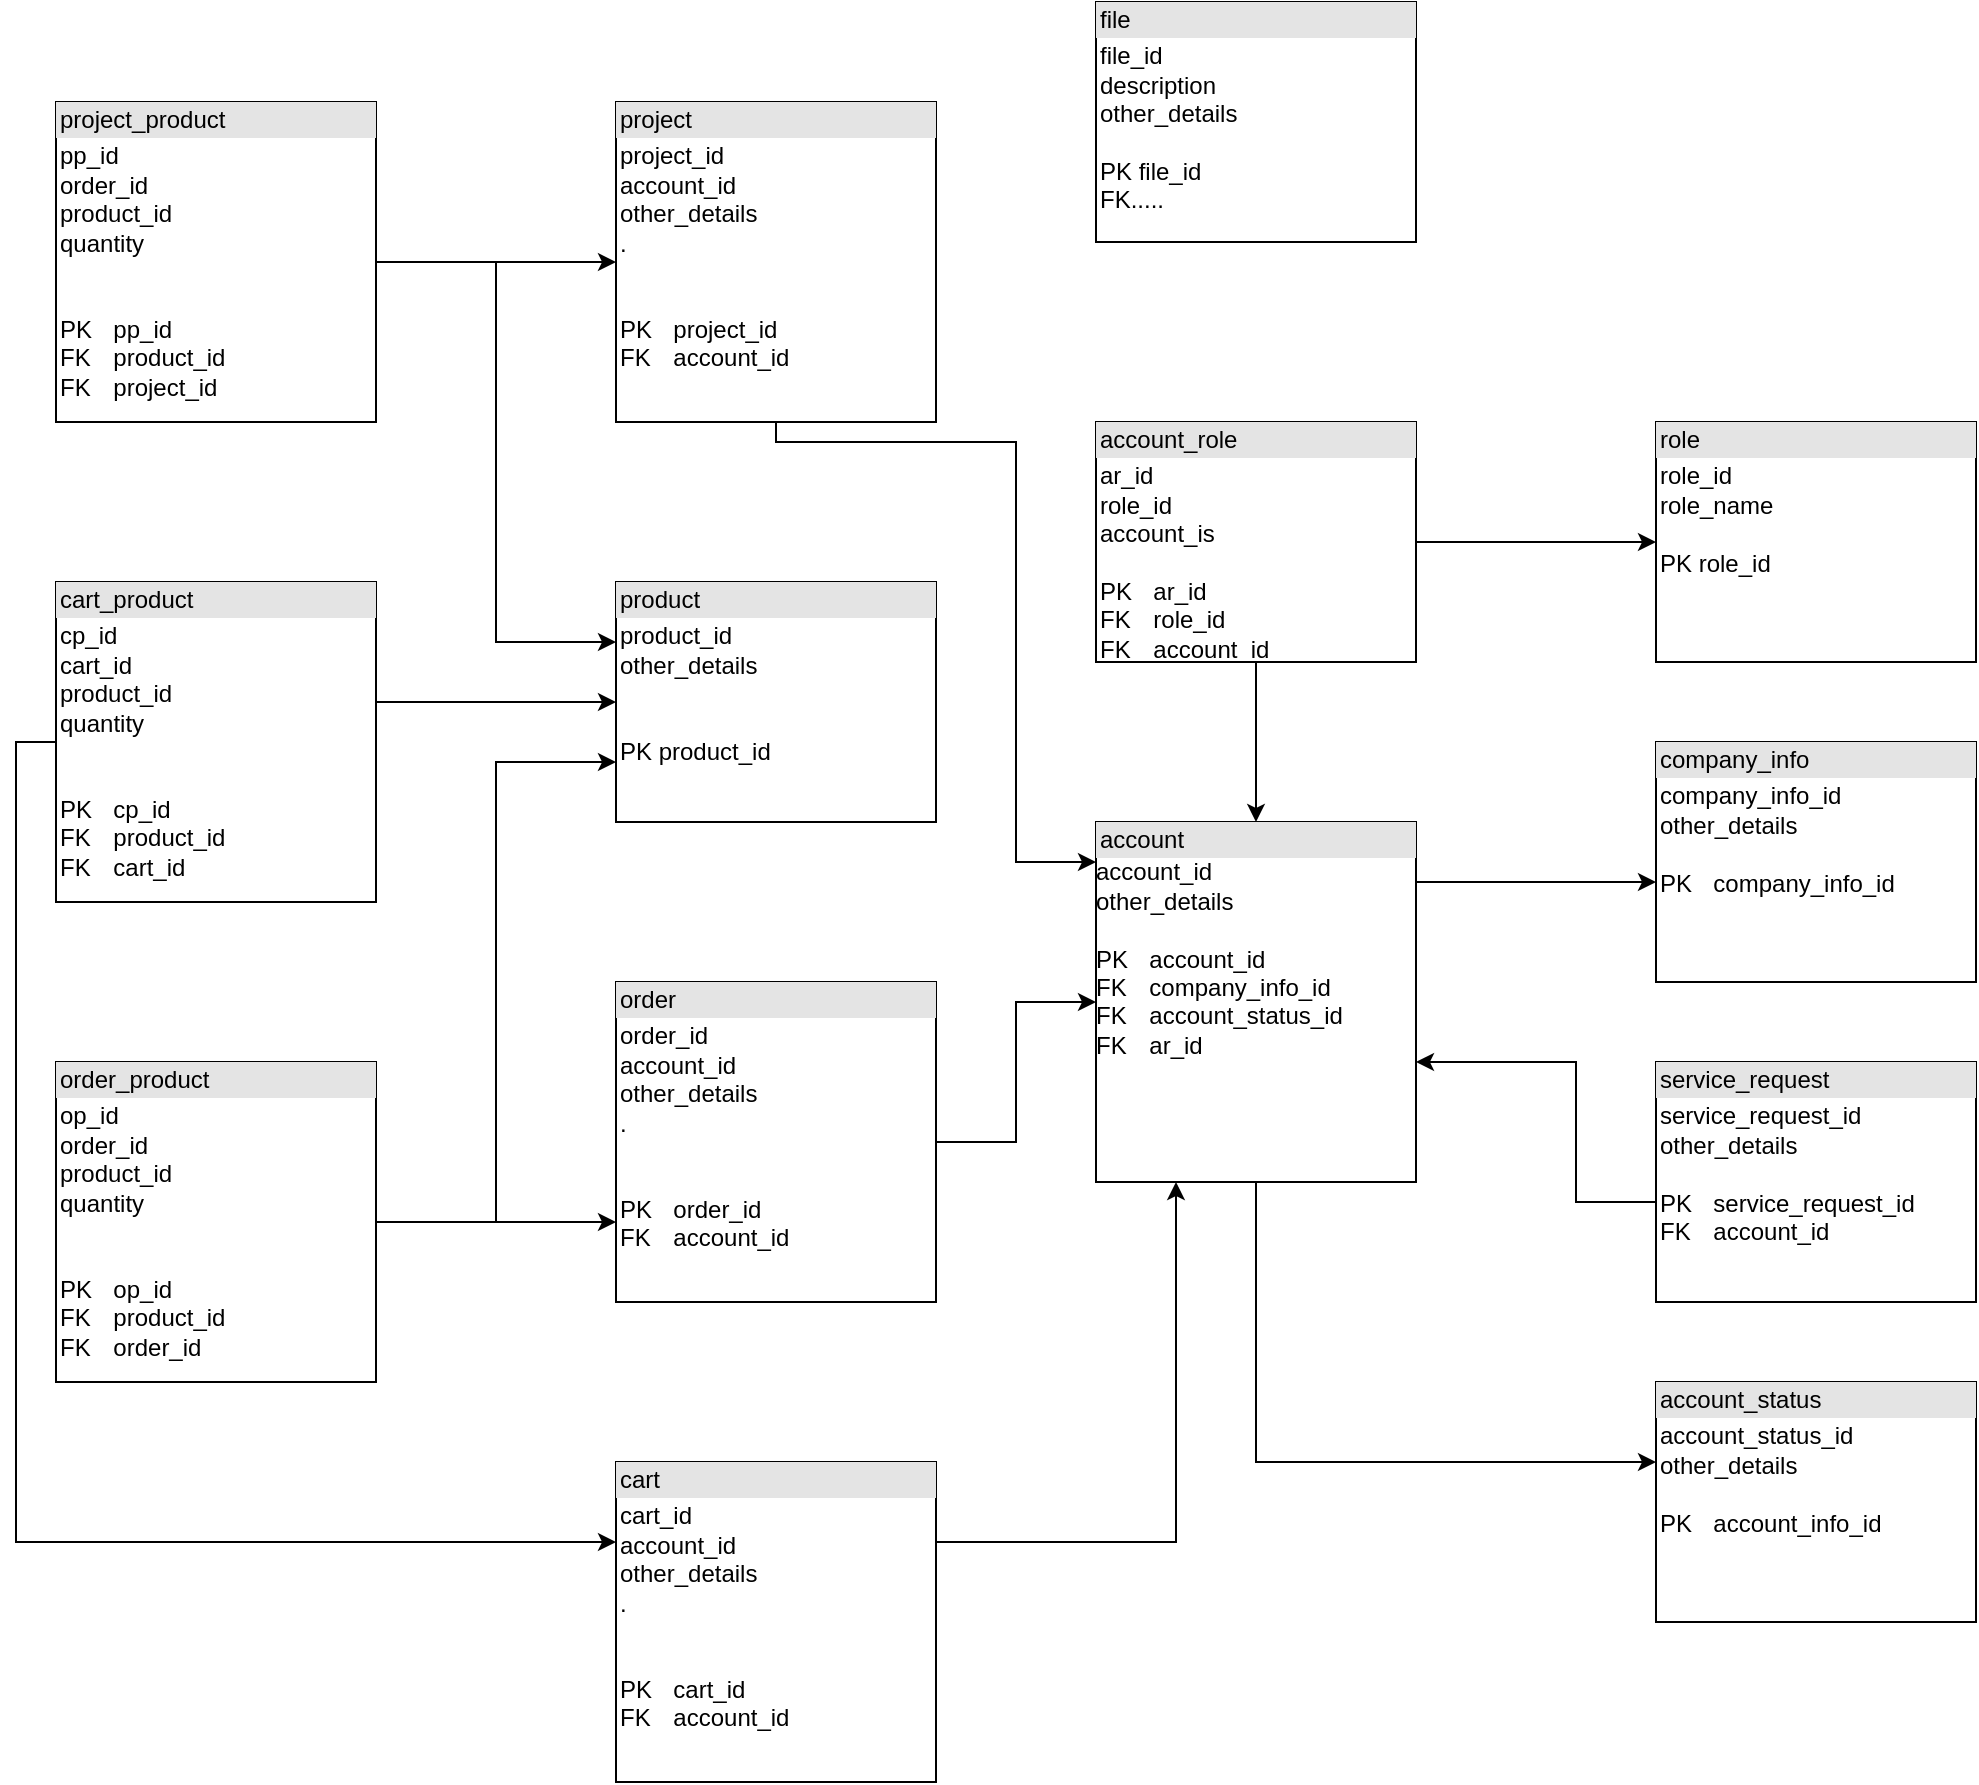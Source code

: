<mxfile version="24.2.8" type="github">
  <diagram name="Page-1" id="c4acf3e9-155e-7222-9cf6-157b1a14988f">
    <mxGraphModel dx="2085" dy="614" grid="1" gridSize="10" guides="1" tooltips="1" connect="1" arrows="1" fold="1" page="1" pageScale="1" pageWidth="850" pageHeight="1100" background="none" math="0" shadow="0">
      <root>
        <mxCell id="0" />
        <mxCell id="1" parent="0" />
        <mxCell id="9PMVTdHqtHLO4FlDm-59-1" value="&lt;div style=&quot;box-sizing:border-box;width:100%;background:#e4e4e4;padding:2px;&quot;&gt;account&lt;/div&gt;&lt;div&gt;account_id&lt;/div&gt;&lt;div&gt;other_details&lt;/div&gt;&lt;div&gt;&lt;br&gt;&lt;/div&gt;PK&lt;span style=&quot;white-space: pre;&quot;&gt;&#x9;&lt;/span&gt;account_id&lt;div&gt;FK&lt;span style=&quot;white-space: pre;&quot;&gt;&#x9;&lt;/span&gt;company_info_id&lt;/div&gt;&lt;div&gt;FK&lt;span style=&quot;white-space: pre;&quot;&gt;&#x9;&lt;/span&gt;account_status_id&lt;/div&gt;&lt;div&gt;FK&lt;span style=&quot;white-space: pre;&quot;&gt;&#x9;&lt;/span&gt;ar_id&lt;br&gt;&lt;div&gt;&lt;table style=&quot;width:100%;font-size:1em;&quot; cellpadding=&quot;2&quot; cellspacing=&quot;0&quot;&gt;&lt;tbody&gt;&lt;/tbody&gt;&lt;/table&gt;&lt;/div&gt;&lt;/div&gt;" style="verticalAlign=top;align=left;overflow=fill;html=1;whiteSpace=wrap;" parent="1" vertex="1">
          <mxGeometry x="120" y="840" width="160" height="180" as="geometry" />
        </mxCell>
        <mxCell id="9PMVTdHqtHLO4FlDm-59-3" value="&lt;div style=&quot;box-sizing:border-box;width:100%;background:#e4e4e4;padding:2px;&quot;&gt;company_info&lt;/div&gt;&lt;table style=&quot;width:100%;font-size:1em;&quot; cellpadding=&quot;2&quot; cellspacing=&quot;0&quot;&gt;&lt;tbody&gt;&lt;tr&gt;&lt;td&gt;&lt;div&gt;company_info_id&lt;/div&gt;&lt;div&gt;other_details&lt;/div&gt;&lt;div&gt;&lt;br&gt;&lt;/div&gt;PK&lt;span style=&quot;white-space: pre;&quot;&gt;&#x9;&lt;/span&gt;company_info_id&lt;/td&gt;&lt;td&gt;&lt;/td&gt;&lt;/tr&gt;&lt;tr&gt;&lt;td&gt;&lt;/td&gt;&lt;td&gt;&lt;br&gt;&lt;/td&gt;&lt;/tr&gt;&lt;/tbody&gt;&lt;/table&gt;" style="verticalAlign=top;align=left;overflow=fill;html=1;whiteSpace=wrap;" parent="1" vertex="1">
          <mxGeometry x="400" y="800" width="160" height="120" as="geometry" />
        </mxCell>
        <mxCell id="9PMVTdHqtHLO4FlDm-59-4" value="&lt;div style=&quot;box-sizing:border-box;width:100%;background:#e4e4e4;padding:2px;&quot;&gt;role&lt;/div&gt;&lt;table style=&quot;width:100%;font-size:1em;&quot; cellpadding=&quot;2&quot; cellspacing=&quot;0&quot;&gt;&lt;tbody&gt;&lt;tr&gt;&lt;td&gt;role_id&lt;br&gt;role_name&lt;br&gt;&lt;br&gt;PK role_id&lt;/td&gt;&lt;td&gt;&lt;br&gt;&lt;/td&gt;&lt;/tr&gt;&lt;/tbody&gt;&lt;/table&gt;" style="verticalAlign=top;align=left;overflow=fill;html=1;whiteSpace=wrap;" parent="1" vertex="1">
          <mxGeometry x="400" y="640" width="160" height="120" as="geometry" />
        </mxCell>
        <mxCell id="9PMVTdHqtHLO4FlDm-59-7" style="edgeStyle=orthogonalEdgeStyle;rounded=0;orthogonalLoop=1;jettySize=auto;html=1;exitX=0.5;exitY=1;exitDx=0;exitDy=0;" parent="1" source="9PMVTdHqtHLO4FlDm-59-5" target="9PMVTdHqtHLO4FlDm-59-1" edge="1">
          <mxGeometry relative="1" as="geometry" />
        </mxCell>
        <mxCell id="9PMVTdHqtHLO4FlDm-59-5" value="&lt;div style=&quot;box-sizing:border-box;width:100%;background:#e4e4e4;padding:2px;&quot;&gt;account_role&lt;/div&gt;&lt;table style=&quot;width:100%;font-size:1em;&quot; cellpadding=&quot;2&quot; cellspacing=&quot;0&quot;&gt;&lt;tbody&gt;&lt;tr&gt;&lt;td&gt;ar_id&lt;br&gt;role_id&lt;br&gt;account_is&lt;br&gt;&lt;br&gt;PK&lt;span style=&quot;white-space: pre;&quot;&gt;&#x9;&lt;/span&gt;ar_id&lt;br&gt;FK&lt;span style=&quot;white-space: pre;&quot;&gt;&#x9;&lt;/span&gt;role_id&lt;br&gt;FK&lt;span style=&quot;white-space: pre;&quot;&gt;&#x9;&lt;/span&gt;account_id&lt;/td&gt;&lt;td&gt;&lt;br&gt;&lt;/td&gt;&lt;/tr&gt;&lt;/tbody&gt;&lt;/table&gt;" style="verticalAlign=top;align=left;overflow=fill;html=1;whiteSpace=wrap;" parent="1" vertex="1">
          <mxGeometry x="120" y="640" width="160" height="120" as="geometry" />
        </mxCell>
        <mxCell id="9PMVTdHqtHLO4FlDm-59-9" style="edgeStyle=orthogonalEdgeStyle;rounded=0;orthogonalLoop=1;jettySize=auto;html=1;" parent="1" source="9PMVTdHqtHLO4FlDm-59-1" target="9PMVTdHqtHLO4FlDm-59-3" edge="1">
          <mxGeometry relative="1" as="geometry">
            <mxPoint x="240" y="730" as="sourcePoint" />
            <mxPoint x="240" y="850" as="targetPoint" />
            <Array as="points">
              <mxPoint x="300" y="870" />
              <mxPoint x="300" y="870" />
            </Array>
          </mxGeometry>
        </mxCell>
        <mxCell id="9PMVTdHqtHLO4FlDm-59-10" style="edgeStyle=orthogonalEdgeStyle;rounded=0;orthogonalLoop=1;jettySize=auto;html=1;" parent="1" source="9PMVTdHqtHLO4FlDm-59-5" target="9PMVTdHqtHLO4FlDm-59-4" edge="1">
          <mxGeometry relative="1" as="geometry">
            <mxPoint x="240" y="730" as="sourcePoint" />
            <mxPoint x="240" y="850" as="targetPoint" />
          </mxGeometry>
        </mxCell>
        <mxCell id="9PMVTdHqtHLO4FlDm-59-12" value="&lt;div style=&quot;box-sizing:border-box;width:100%;background:#e4e4e4;padding:2px;&quot;&gt;product&lt;/div&gt;&lt;table style=&quot;width:100%;font-size:1em;&quot; cellpadding=&quot;2&quot; cellspacing=&quot;0&quot;&gt;&lt;tbody&gt;&lt;tr&gt;&lt;td&gt;product_id&lt;br&gt;other_details&lt;br&gt;&lt;br&gt;&lt;br&gt;PK product_id&lt;/td&gt;&lt;td&gt;&lt;br&gt;&lt;/td&gt;&lt;/tr&gt;&lt;/tbody&gt;&lt;/table&gt;" style="verticalAlign=top;align=left;overflow=fill;html=1;whiteSpace=wrap;" parent="1" vertex="1">
          <mxGeometry x="-120" y="720" width="160" height="120" as="geometry" />
        </mxCell>
        <mxCell id="9PMVTdHqtHLO4FlDm-59-13" value="&lt;div style=&quot;box-sizing:border-box;width:100%;background:#e4e4e4;padding:2px;&quot;&gt;order&lt;/div&gt;&lt;table style=&quot;width:100%;font-size:1em;&quot; cellpadding=&quot;2&quot; cellspacing=&quot;0&quot;&gt;&lt;tbody&gt;&lt;tr&gt;&lt;td&gt;order_id&lt;br&gt;account_id&lt;br&gt;other_details&lt;br&gt;.&lt;br&gt;&lt;br&gt;&lt;br&gt;PK&lt;span style=&quot;white-space: pre;&quot;&gt;&#x9;&lt;/span&gt;order_id&lt;br&gt;FK&lt;span style=&quot;white-space: pre;&quot;&gt;&#x9;&lt;/span&gt;account_id&lt;/td&gt;&lt;td&gt;&lt;br&gt;&lt;/td&gt;&lt;/tr&gt;&lt;/tbody&gt;&lt;/table&gt;" style="verticalAlign=top;align=left;overflow=fill;html=1;whiteSpace=wrap;" parent="1" vertex="1">
          <mxGeometry x="-120" y="920" width="160" height="160" as="geometry" />
        </mxCell>
        <mxCell id="9PMVTdHqtHLO4FlDm-59-14" value="&lt;div style=&quot;box-sizing:border-box;width:100%;background:#e4e4e4;padding:2px;&quot;&gt;order_product&lt;/div&gt;&lt;table style=&quot;width:100%;font-size:1em;&quot; cellpadding=&quot;2&quot; cellspacing=&quot;0&quot;&gt;&lt;tbody&gt;&lt;tr&gt;&lt;td&gt;op_id&lt;br&gt;order_id&lt;br&gt;product_id&lt;br&gt;quantity&lt;br&gt;&lt;br&gt;&lt;br&gt;PK&lt;span style=&quot;white-space: pre;&quot;&gt;&#x9;&lt;/span&gt;op_id&lt;br&gt;FK&lt;span style=&quot;white-space: pre;&quot;&gt;&#x9;&lt;/span&gt;product_id&lt;br&gt;FK&lt;span style=&quot;white-space: pre;&quot;&gt;&#x9;&lt;/span&gt;order_id&lt;/td&gt;&lt;td&gt;&lt;br&gt;&lt;/td&gt;&lt;/tr&gt;&lt;/tbody&gt;&lt;/table&gt;" style="verticalAlign=top;align=left;overflow=fill;html=1;whiteSpace=wrap;" parent="1" vertex="1">
          <mxGeometry x="-400" y="960" width="160" height="160" as="geometry" />
        </mxCell>
        <mxCell id="9PMVTdHqtHLO4FlDm-59-15" style="edgeStyle=orthogonalEdgeStyle;rounded=0;orthogonalLoop=1;jettySize=auto;html=1;" parent="1" source="9PMVTdHqtHLO4FlDm-59-13" target="9PMVTdHqtHLO4FlDm-59-1" edge="1">
          <mxGeometry relative="1" as="geometry">
            <mxPoint x="330" y="910" as="sourcePoint" />
            <mxPoint x="450" y="910" as="targetPoint" />
          </mxGeometry>
        </mxCell>
        <mxCell id="9PMVTdHqtHLO4FlDm-59-16" value="&lt;div style=&quot;box-sizing:border-box;width:100%;background:#e4e4e4;padding:2px;&quot;&gt;project&lt;/div&gt;&lt;table style=&quot;width:100%;font-size:1em;&quot; cellpadding=&quot;2&quot; cellspacing=&quot;0&quot;&gt;&lt;tbody&gt;&lt;tr&gt;&lt;td&gt;project_id&lt;br&gt;account_id&lt;br&gt;other_details&lt;br&gt;.&lt;br&gt;&lt;br&gt;&lt;br&gt;PK&lt;span style=&quot;white-space: pre;&quot;&gt;&#x9;&lt;/span&gt;project_id&lt;br&gt;FK&lt;span style=&quot;white-space: pre;&quot;&gt;&#x9;&lt;/span&gt;account_id&lt;/td&gt;&lt;td&gt;&lt;br&gt;&lt;/td&gt;&lt;/tr&gt;&lt;/tbody&gt;&lt;/table&gt;" style="verticalAlign=top;align=left;overflow=fill;html=1;whiteSpace=wrap;" parent="1" vertex="1">
          <mxGeometry x="-120" y="480" width="160" height="160" as="geometry" />
        </mxCell>
        <mxCell id="9PMVTdHqtHLO4FlDm-59-17" style="edgeStyle=orthogonalEdgeStyle;rounded=0;orthogonalLoop=1;jettySize=auto;html=1;" parent="1" source="9PMVTdHqtHLO4FlDm-59-16" target="9PMVTdHqtHLO4FlDm-59-1" edge="1">
          <mxGeometry relative="1" as="geometry">
            <mxPoint x="50" y="1050" as="sourcePoint" />
            <mxPoint x="170" y="910" as="targetPoint" />
            <Array as="points">
              <mxPoint x="-40" y="650" />
              <mxPoint x="80" y="650" />
              <mxPoint x="80" y="860" />
            </Array>
          </mxGeometry>
        </mxCell>
        <mxCell id="9PMVTdHqtHLO4FlDm-59-19" value="&lt;div style=&quot;box-sizing:border-box;width:100%;background:#e4e4e4;padding:2px;&quot;&gt;project_product&lt;/div&gt;&lt;table style=&quot;width:100%;font-size:1em;&quot; cellpadding=&quot;2&quot; cellspacing=&quot;0&quot;&gt;&lt;tbody&gt;&lt;tr&gt;&lt;td&gt;pp_id&lt;br&gt;order_id&lt;br&gt;product_id&lt;br&gt;quantity&lt;br&gt;&lt;br&gt;&lt;br&gt;PK&lt;span style=&quot;white-space: pre;&quot;&gt;&#x9;&lt;/span&gt;pp_id&lt;br&gt;FK&lt;span style=&quot;white-space: pre;&quot;&gt;&#x9;&lt;/span&gt;product_id&lt;br&gt;FK&lt;span style=&quot;white-space: pre;&quot;&gt;&#x9;&lt;/span&gt;project_id&lt;/td&gt;&lt;td&gt;&lt;br&gt;&lt;/td&gt;&lt;/tr&gt;&lt;/tbody&gt;&lt;/table&gt;" style="verticalAlign=top;align=left;overflow=fill;html=1;whiteSpace=wrap;" parent="1" vertex="1">
          <mxGeometry x="-400" y="480" width="160" height="160" as="geometry" />
        </mxCell>
        <mxCell id="9PMVTdHqtHLO4FlDm-59-20" style="edgeStyle=orthogonalEdgeStyle;rounded=0;orthogonalLoop=1;jettySize=auto;html=1;" parent="1" source="9PMVTdHqtHLO4FlDm-59-19" target="9PMVTdHqtHLO4FlDm-59-16" edge="1">
          <mxGeometry relative="1" as="geometry">
            <mxPoint x="330" y="670" as="sourcePoint" />
            <mxPoint x="450" y="670" as="targetPoint" />
          </mxGeometry>
        </mxCell>
        <mxCell id="9PMVTdHqtHLO4FlDm-59-21" style="edgeStyle=orthogonalEdgeStyle;rounded=0;orthogonalLoop=1;jettySize=auto;html=1;entryX=0;entryY=0.25;entryDx=0;entryDy=0;" parent="1" source="9PMVTdHqtHLO4FlDm-59-19" target="9PMVTdHqtHLO4FlDm-59-12" edge="1">
          <mxGeometry relative="1" as="geometry">
            <mxPoint x="-230" y="650" as="sourcePoint" />
            <mxPoint x="-110" y="530" as="targetPoint" />
          </mxGeometry>
        </mxCell>
        <mxCell id="9PMVTdHqtHLO4FlDm-59-22" style="edgeStyle=orthogonalEdgeStyle;rounded=0;orthogonalLoop=1;jettySize=auto;html=1;entryX=0;entryY=0.75;entryDx=0;entryDy=0;" parent="1" source="9PMVTdHqtHLO4FlDm-59-14" target="9PMVTdHqtHLO4FlDm-59-12" edge="1">
          <mxGeometry relative="1" as="geometry">
            <mxPoint x="-230" y="650" as="sourcePoint" />
            <mxPoint x="-110" y="760" as="targetPoint" />
          </mxGeometry>
        </mxCell>
        <mxCell id="9PMVTdHqtHLO4FlDm-59-23" style="edgeStyle=orthogonalEdgeStyle;rounded=0;orthogonalLoop=1;jettySize=auto;html=1;entryX=0;entryY=0.75;entryDx=0;entryDy=0;exitX=1;exitY=0.5;exitDx=0;exitDy=0;" parent="1" source="9PMVTdHqtHLO4FlDm-59-14" target="9PMVTdHqtHLO4FlDm-59-13" edge="1">
          <mxGeometry relative="1" as="geometry">
            <mxPoint x="-230" y="930" as="sourcePoint" />
            <mxPoint x="-110" y="820" as="targetPoint" />
          </mxGeometry>
        </mxCell>
        <mxCell id="9PMVTdHqtHLO4FlDm-59-24" value="&lt;div style=&quot;box-sizing:border-box;width:100%;background:#e4e4e4;padding:2px;&quot;&gt;cart&lt;/div&gt;&lt;table style=&quot;width:100%;font-size:1em;&quot; cellpadding=&quot;2&quot; cellspacing=&quot;0&quot;&gt;&lt;tbody&gt;&lt;tr&gt;&lt;td&gt;cart_id&lt;br&gt;account_id&lt;br&gt;other_details&lt;br&gt;.&lt;br&gt;&lt;br&gt;&lt;br&gt;PK&lt;span style=&quot;white-space: pre;&quot;&gt;&#x9;&lt;/span&gt;cart_id&lt;br&gt;FK&lt;span style=&quot;white-space: pre;&quot;&gt;&#x9;&lt;/span&gt;account_id&lt;/td&gt;&lt;td&gt;&lt;br&gt;&lt;/td&gt;&lt;/tr&gt;&lt;/tbody&gt;&lt;/table&gt;" style="verticalAlign=top;align=left;overflow=fill;html=1;whiteSpace=wrap;" parent="1" vertex="1">
          <mxGeometry x="-120" y="1160" width="160" height="160" as="geometry" />
        </mxCell>
        <mxCell id="9PMVTdHqtHLO4FlDm-59-25" style="edgeStyle=orthogonalEdgeStyle;rounded=0;orthogonalLoop=1;jettySize=auto;html=1;exitX=1;exitY=0.25;exitDx=0;exitDy=0;entryX=0.25;entryY=1;entryDx=0;entryDy=0;" parent="1" source="9PMVTdHqtHLO4FlDm-59-24" target="9PMVTdHqtHLO4FlDm-59-1" edge="1">
          <mxGeometry relative="1" as="geometry">
            <mxPoint x="50" y="1050" as="sourcePoint" />
            <mxPoint x="170" y="910" as="targetPoint" />
          </mxGeometry>
        </mxCell>
        <mxCell id="9PMVTdHqtHLO4FlDm-59-26" value="&lt;div style=&quot;box-sizing:border-box;width:100%;background:#e4e4e4;padding:2px;&quot;&gt;cart_product&lt;/div&gt;&lt;table style=&quot;width:100%;font-size:1em;&quot; cellpadding=&quot;2&quot; cellspacing=&quot;0&quot;&gt;&lt;tbody&gt;&lt;tr&gt;&lt;td&gt;cp_id&lt;br&gt;cart_id&lt;br&gt;product_id&lt;br&gt;quantity&lt;br&gt;&lt;br&gt;&lt;br&gt;PK&lt;span style=&quot;white-space: pre;&quot;&gt;&#x9;&lt;/span&gt;cp_id&lt;br&gt;FK&lt;span style=&quot;white-space: pre;&quot;&gt;&#x9;&lt;/span&gt;product_id&lt;br&gt;FK&lt;span style=&quot;white-space: pre;&quot;&gt;&#x9;&lt;/span&gt;cart_id&lt;/td&gt;&lt;td&gt;&lt;br&gt;&lt;/td&gt;&lt;/tr&gt;&lt;/tbody&gt;&lt;/table&gt;" style="verticalAlign=top;align=left;overflow=fill;html=1;whiteSpace=wrap;" parent="1" vertex="1">
          <mxGeometry x="-400" y="720" width="160" height="160" as="geometry" />
        </mxCell>
        <mxCell id="9PMVTdHqtHLO4FlDm-59-29" style="edgeStyle=orthogonalEdgeStyle;rounded=0;orthogonalLoop=1;jettySize=auto;html=1;exitX=1;exitY=0.394;exitDx=0;exitDy=0;exitPerimeter=0;" parent="1" source="9PMVTdHqtHLO4FlDm-59-26" target="9PMVTdHqtHLO4FlDm-59-12" edge="1">
          <mxGeometry relative="1" as="geometry">
            <mxPoint x="250" y="730" as="sourcePoint" />
            <mxPoint x="-110" y="783" as="targetPoint" />
            <Array as="points">
              <mxPoint x="-240" y="780" />
            </Array>
          </mxGeometry>
        </mxCell>
        <mxCell id="9PMVTdHqtHLO4FlDm-59-32" style="edgeStyle=orthogonalEdgeStyle;rounded=0;orthogonalLoop=1;jettySize=auto;html=1;" parent="1" source="9PMVTdHqtHLO4FlDm-59-26" target="9PMVTdHqtHLO4FlDm-59-24" edge="1">
          <mxGeometry relative="1" as="geometry">
            <mxPoint x="50" y="1210" as="sourcePoint" />
            <mxPoint x="210" y="970" as="targetPoint" />
            <Array as="points">
              <mxPoint x="-420" y="800" />
              <mxPoint x="-420" y="1200" />
            </Array>
          </mxGeometry>
        </mxCell>
        <mxCell id="9PMVTdHqtHLO4FlDm-59-33" value="&lt;div style=&quot;box-sizing:border-box;width:100%;background:#e4e4e4;padding:2px;&quot;&gt;file&lt;/div&gt;&lt;table style=&quot;width:100%;font-size:1em;&quot; cellpadding=&quot;2&quot; cellspacing=&quot;0&quot;&gt;&lt;tbody&gt;&lt;tr&gt;&lt;td&gt;file_id&lt;br&gt;description&lt;br&gt;other_details&lt;br&gt;&lt;br&gt;PK file_id&lt;br&gt;FK.....&lt;/td&gt;&lt;td&gt;&lt;br&gt;&lt;/td&gt;&lt;/tr&gt;&lt;/tbody&gt;&lt;/table&gt;" style="verticalAlign=top;align=left;overflow=fill;html=1;whiteSpace=wrap;" parent="1" vertex="1">
          <mxGeometry x="120" y="430" width="160" height="120" as="geometry" />
        </mxCell>
        <mxCell id="9PMVTdHqtHLO4FlDm-59-34" value="&lt;div style=&quot;box-sizing:border-box;width:100%;background:#e4e4e4;padding:2px;&quot;&gt;account_status&lt;/div&gt;&lt;table style=&quot;width:100%;font-size:1em;&quot; cellpadding=&quot;2&quot; cellspacing=&quot;0&quot;&gt;&lt;tbody&gt;&lt;tr&gt;&lt;td&gt;&lt;div&gt;account_status_id&lt;/div&gt;&lt;div&gt;other_details&lt;/div&gt;&lt;div&gt;&lt;br&gt;&lt;/div&gt;PK&lt;span style=&quot;white-space: pre;&quot;&gt;&#x9;&lt;/span&gt;account_info_id&lt;/td&gt;&lt;td&gt;&lt;/td&gt;&lt;/tr&gt;&lt;tr&gt;&lt;td&gt;&lt;/td&gt;&lt;td&gt;&lt;br&gt;&lt;/td&gt;&lt;/tr&gt;&lt;/tbody&gt;&lt;/table&gt;" style="verticalAlign=top;align=left;overflow=fill;html=1;whiteSpace=wrap;" parent="1" vertex="1">
          <mxGeometry x="400" y="1120" width="160" height="120" as="geometry" />
        </mxCell>
        <mxCell id="9PMVTdHqtHLO4FlDm-59-35" style="edgeStyle=orthogonalEdgeStyle;rounded=0;orthogonalLoop=1;jettySize=auto;html=1;" parent="1" source="9PMVTdHqtHLO4FlDm-59-1" target="9PMVTdHqtHLO4FlDm-59-34" edge="1">
          <mxGeometry relative="1" as="geometry">
            <mxPoint x="290" y="910" as="sourcePoint" />
            <mxPoint x="330" y="910" as="targetPoint" />
            <Array as="points">
              <mxPoint x="200" y="1160" />
            </Array>
          </mxGeometry>
        </mxCell>
        <mxCell id="9PMVTdHqtHLO4FlDm-59-36" value="&lt;div style=&quot;box-sizing:border-box;width:100%;background:#e4e4e4;padding:2px;&quot;&gt;service_request&lt;/div&gt;&lt;table style=&quot;width:100%;font-size:1em;&quot; cellpadding=&quot;2&quot; cellspacing=&quot;0&quot;&gt;&lt;tbody&gt;&lt;tr&gt;&lt;td&gt;&lt;div&gt;service_request_id&lt;/div&gt;&lt;div&gt;other_details&lt;/div&gt;&lt;div&gt;&lt;br&gt;&lt;/div&gt;PK&lt;span style=&quot;white-space: pre;&quot;&gt;&#x9;&lt;/span&gt;service_request_id&lt;br&gt;FK&lt;span style=&quot;white-space: pre;&quot;&gt;&#x9;&lt;/span&gt;account_id&lt;/td&gt;&lt;td&gt;&lt;/td&gt;&lt;/tr&gt;&lt;tr&gt;&lt;td&gt;&lt;/td&gt;&lt;td&gt;&lt;br&gt;&lt;/td&gt;&lt;/tr&gt;&lt;/tbody&gt;&lt;/table&gt;" style="verticalAlign=top;align=left;overflow=fill;html=1;whiteSpace=wrap;" parent="1" vertex="1">
          <mxGeometry x="400" y="960" width="160" height="120" as="geometry" />
        </mxCell>
        <mxCell id="9PMVTdHqtHLO4FlDm-59-37" style="edgeStyle=orthogonalEdgeStyle;rounded=0;orthogonalLoop=1;jettySize=auto;html=1;" parent="1" source="9PMVTdHqtHLO4FlDm-59-36" target="9PMVTdHqtHLO4FlDm-59-1" edge="1">
          <mxGeometry relative="1" as="geometry">
            <mxPoint x="310" y="950" as="sourcePoint" />
            <mxPoint x="350" y="950" as="targetPoint" />
            <Array as="points">
              <mxPoint x="360" y="1030" />
              <mxPoint x="360" y="960" />
            </Array>
          </mxGeometry>
        </mxCell>
      </root>
    </mxGraphModel>
  </diagram>
</mxfile>
